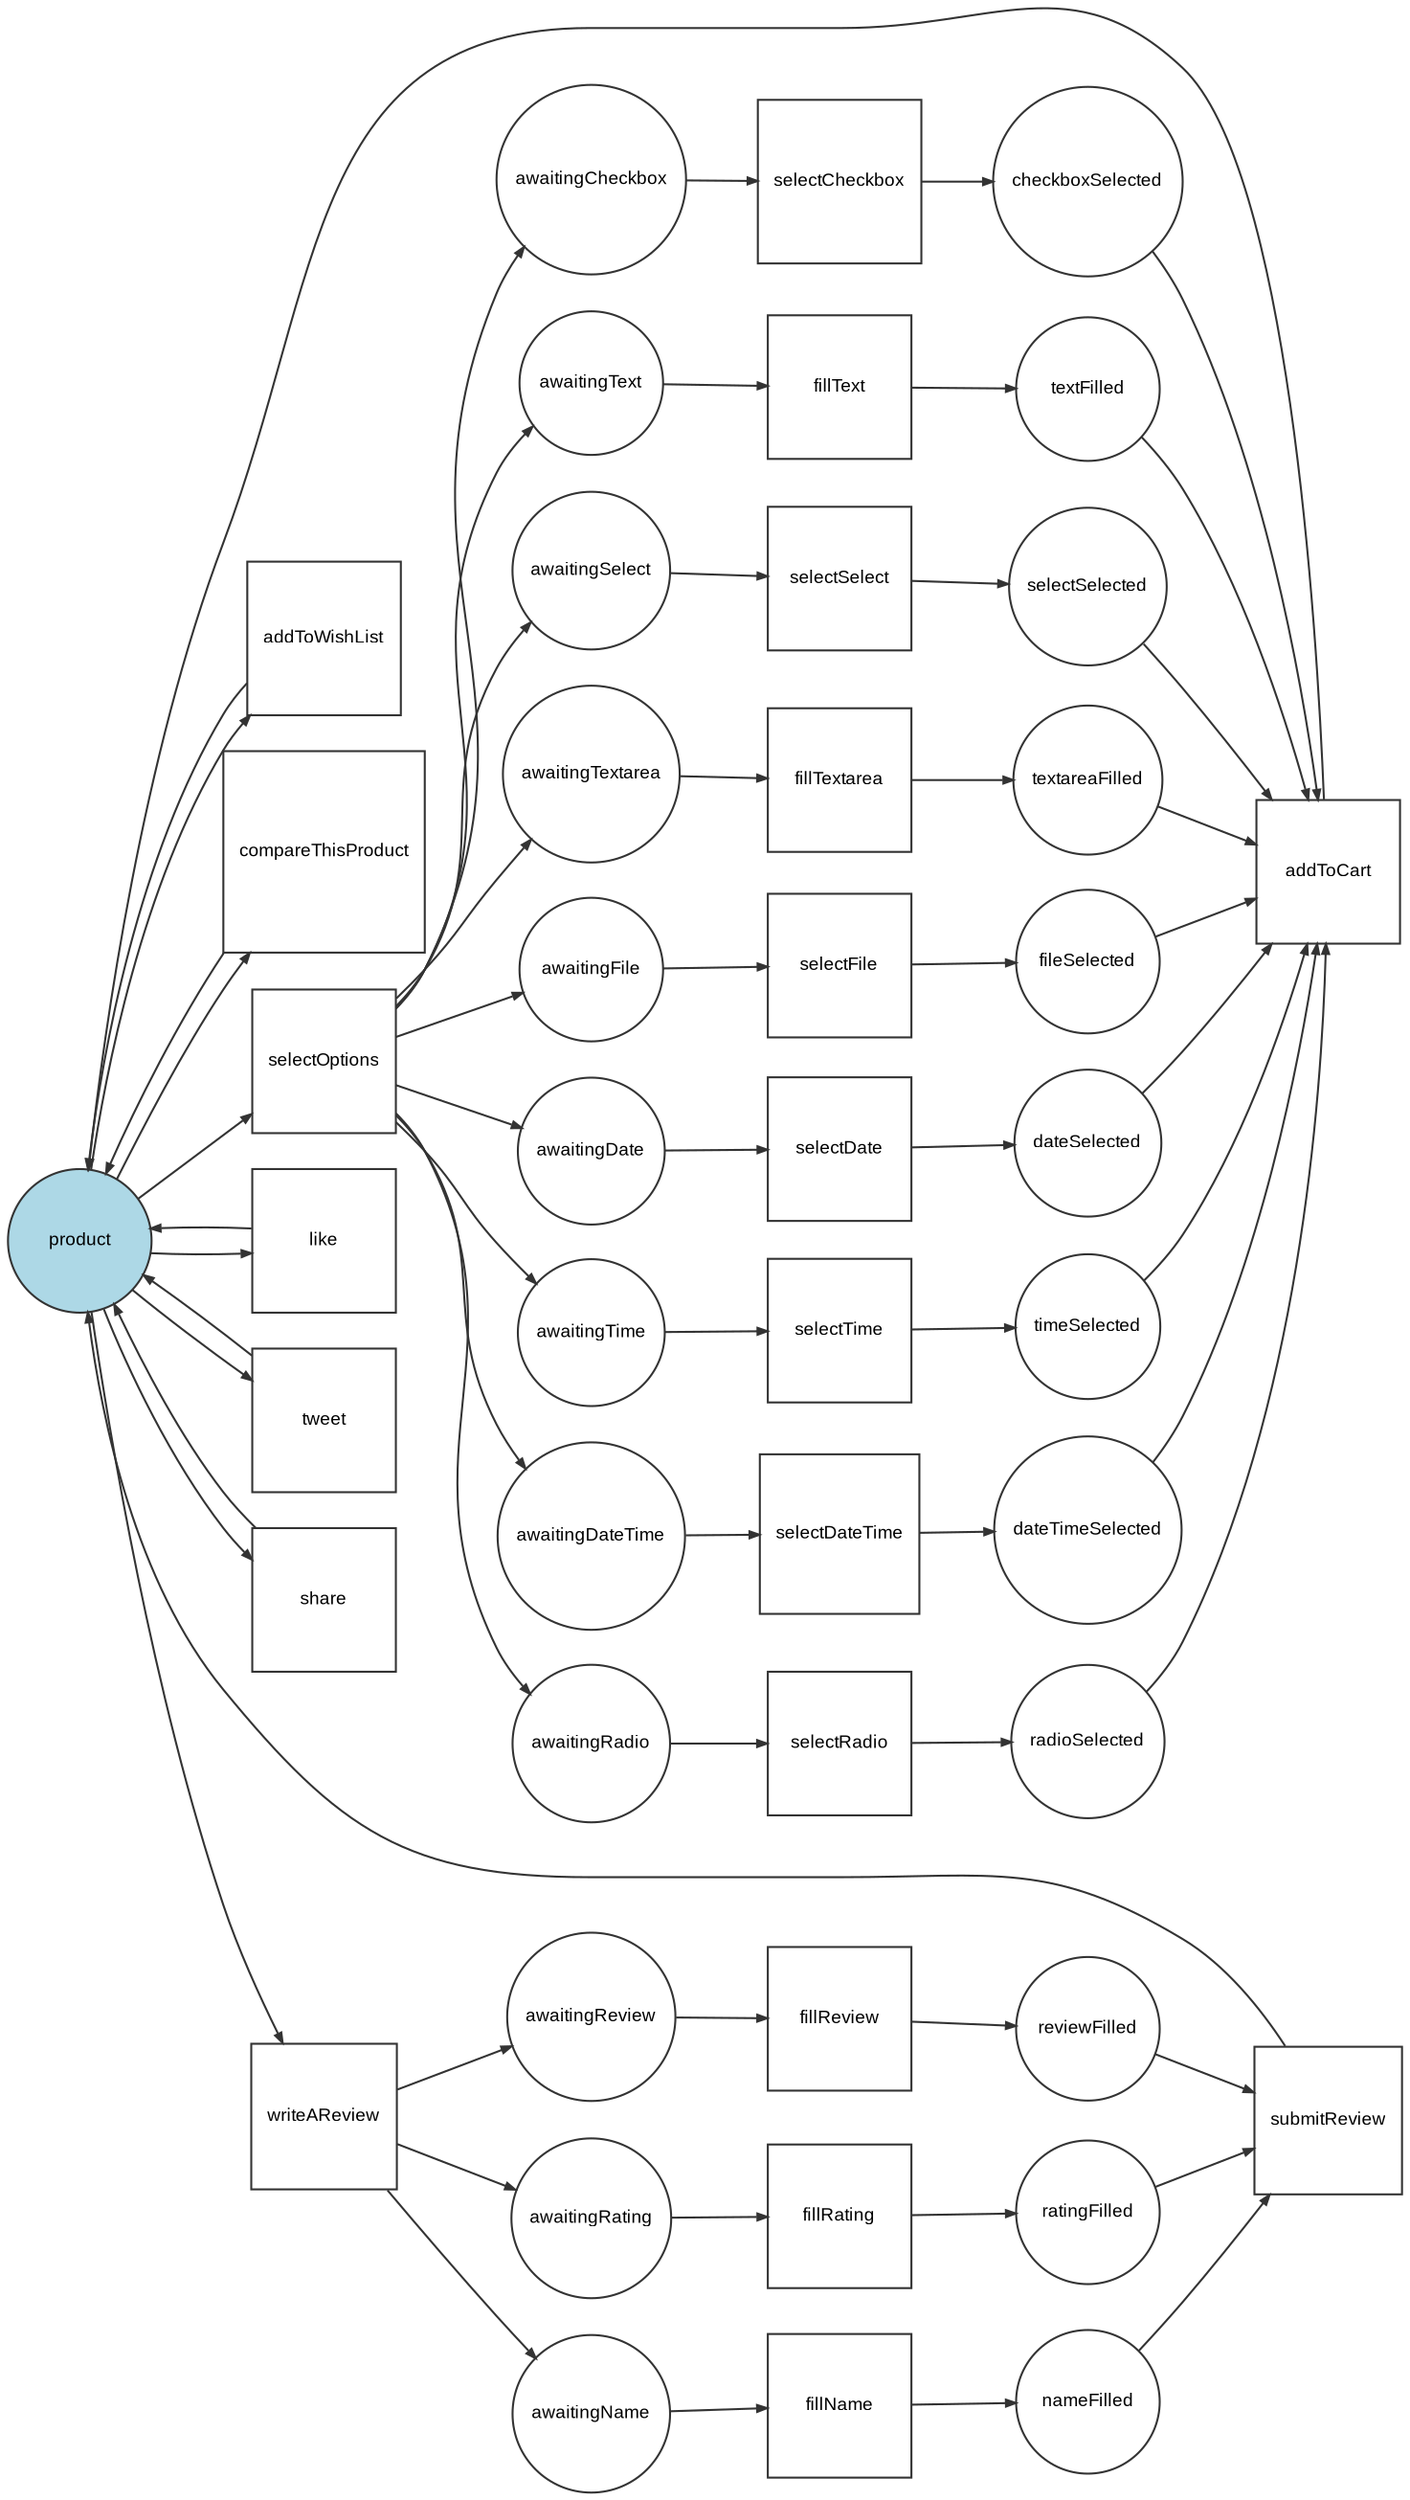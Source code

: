 digraph workflow {
  ratio="compress" rankdir="LR" label=""
  node [fontsize="9" fontname="Arial" color="#333333" fillcolor="lightblue" fixedsize="false" width="1"];
  edge [fontsize="9" fontname="Arial" color="#333333" arrowhead="normal" arrowsize="0.5"];

  place_38a007151abe87cc01a5b6e9cc418e85286e2087 [label="product", shape=circle, style="filled"];
  place_014dc4496980b4344da97db2cd755e86445ebea3 [label="awaitingRadio", shape=circle];
  place_3f0cb80277a42c5ac12bd60c8c80ef8bf565ac0c [label="awaitingCheckbox", shape=circle];
  place_8cd7dc8ce9c86dd25082d4485f8cf72f5715fab9 [label="awaitingText", shape=circle];
  place_185fc1cb68d6fe6c9af31d54f474f89840046229 [label="awaitingSelect", shape=circle];
  place_5c8622561b8bf77ee015562c970fa2ae268b5ad8 [label="awaitingTextarea", shape=circle];
  place_ccf3d66af91c5c3a44adf83eeef61a8ae97d4060 [label="awaitingFile", shape=circle];
  place_623d34e8be4edac3c22762936fd0f5971042425d [label="awaitingDate", shape=circle];
  place_54610e24abad00b2c8364f24febee6726ed46c03 [label="awaitingTime", shape=circle];
  place_16f84e0710e3ebbc8a9fac865003b502f1ffbc0e [label="awaitingDateTime", shape=circle];
  place_cc9eed965368b5700982b620d832a35966075152 [label="radioSelected", shape=circle];
  place_fe4cdb06d7f8dcb79ed1a0282b609fdb4ca673c3 [label="checkboxSelected", shape=circle];
  place_49ec220623b8eac86929572e64f06b7ee81e3493 [label="textFilled", shape=circle];
  place_3fef0a2b26d12d6a2ee05042167b5f112d718c20 [label="selectSelected", shape=circle];
  place_9285d441d1fd7f601fba0af8c6508b726d799678 [label="textareaFilled", shape=circle];
  place_93e542cd402399e7d7cf432bbc4333302f527467 [label="fileSelected", shape=circle];
  place_8fc0c21f34f0dd28da7adce618b4b5ca0343e796 [label="dateSelected", shape=circle];
  place_d7dbca12e08213386168d088bafd2d353860cb2c [label="timeSelected", shape=circle];
  place_5f4fff989cd1411f0d2a92304b9bea6cab3148ff [label="dateTimeSelected", shape=circle];
  place_5d4f5715106662522d4a0f023b694dbb39461f37 [label="awaitingName", shape=circle];
  place_ddeb1f70d8daddcf1c9258d3e7c342a007ec5b59 [label="awaitingReview", shape=circle];
  place_782e0da0a94669ea240b3524be242573322f9247 [label="awaitingRating", shape=circle];
  place_e449e0c56de05af2efe501abc61d87a2a639c54d [label="nameFilled", shape=circle];
  place_8b548edb4b0236d34ce576c9aa0b3ff848ef5260 [label="reviewFilled", shape=circle];
  place_57d6cb98c3084c1610897701a993cbc7a83c01bf [label="ratingFilled", shape=circle];
  transition_447dc970659a9927b5a8e66c137b343bacf6bdb2 [label="selectOptions", shape=box, shape="box", regular="1"];
  transition_9ba2da967003f52c7f6d71871b618cc61d6dcd05 [label="selectRadio", shape=box, shape="box", regular="1"];
  transition_0c4066aeeb3099a2ca6c2c1d1f0e1e626388431c [label="selectCheckbox", shape=box, shape="box", regular="1"];
  transition_53f669eb72331c3f6921d2950e8795bb6651c67a [label="fillText", shape=box, shape="box", regular="1"];
  transition_c75932b067bb452001e6a06cbed163104fd62500 [label="selectSelect", shape=box, shape="box", regular="1"];
  transition_43a640c215cf7422cf2497da69f3a66ad5a5d8c8 [label="fillTextarea", shape=box, shape="box", regular="1"];
  transition_8211fc0a7d5587e88e317fe7de3e2433ea69112f [label="selectFile", shape=box, shape="box", regular="1"];
  transition_ef7539eb3b4e4aebf9fbde2d93e30c3730f5d37f [label="selectDate", shape=box, shape="box", regular="1"];
  transition_2cdccca05066f0b2987ee9ebbbbe5200d9442eae [label="selectTime", shape=box, shape="box", regular="1"];
  transition_34394ad8681c764d20fff13db8193c8204578acb [label="selectDateTime", shape=box, shape="box", regular="1"];
  transition_13a4fa549b70742b5792a7c7b99808c80a888920 [label="addToCart", shape=box, shape="box", regular="1"];
  transition_4260abb650c2b32841582e26079485779a809e52 [label="addToWishList", shape=box, shape="box", regular="1"];
  transition_58c07ce9a504f0912cd428648dd6707cdb507c2a [label="compareThisProduct", shape=box, shape="box", regular="1"];
  transition_f3bfe2fccd86fe8f78803e0189ad0d2e5a12a4de [label="writeAReview", shape=box, shape="box", regular="1"];
  transition_5dcaf990d26807a59e65495a03c9010468c06d95 [label="fillName", shape=box, shape="box", regular="1"];
  transition_cb3553387d3ff43fc1006d1f8f5147ac0c27eaf1 [label="fillReview", shape=box, shape="box", regular="1"];
  transition_194a6f1382da8ee35e65c223dd0fcc12de359985 [label="fillRating", shape=box, shape="box", regular="1"];
  transition_52eb07aac79a96ce3deecf4edd523e8a4aee6c70 [label="submitReview", shape=box, shape="box", regular="1"];
  transition_c4eb7d7fea3c62a8db7078eb05a68993b456c503 [label="like", shape=box, shape="box", regular="1"];
  transition_d69a9e402bc21c27c2ae7140f264c66276bf0d5d [label="tweet", shape=box, shape="box", regular="1"];
  transition_aab90dfe8c6f152a4fb071f5f4f9df804626e6ab [label="share", shape=box, shape="box", regular="1"];
  place_38a007151abe87cc01a5b6e9cc418e85286e2087 -> transition_447dc970659a9927b5a8e66c137b343bacf6bdb2 [style="solid"];
  transition_447dc970659a9927b5a8e66c137b343bacf6bdb2 -> place_014dc4496980b4344da97db2cd755e86445ebea3 [style="solid"];
  transition_447dc970659a9927b5a8e66c137b343bacf6bdb2 -> place_3f0cb80277a42c5ac12bd60c8c80ef8bf565ac0c [style="solid"];
  transition_447dc970659a9927b5a8e66c137b343bacf6bdb2 -> place_8cd7dc8ce9c86dd25082d4485f8cf72f5715fab9 [style="solid"];
  transition_447dc970659a9927b5a8e66c137b343bacf6bdb2 -> place_185fc1cb68d6fe6c9af31d54f474f89840046229 [style="solid"];
  transition_447dc970659a9927b5a8e66c137b343bacf6bdb2 -> place_5c8622561b8bf77ee015562c970fa2ae268b5ad8 [style="solid"];
  transition_447dc970659a9927b5a8e66c137b343bacf6bdb2 -> place_ccf3d66af91c5c3a44adf83eeef61a8ae97d4060 [style="solid"];
  transition_447dc970659a9927b5a8e66c137b343bacf6bdb2 -> place_623d34e8be4edac3c22762936fd0f5971042425d [style="solid"];
  transition_447dc970659a9927b5a8e66c137b343bacf6bdb2 -> place_54610e24abad00b2c8364f24febee6726ed46c03 [style="solid"];
  transition_447dc970659a9927b5a8e66c137b343bacf6bdb2 -> place_16f84e0710e3ebbc8a9fac865003b502f1ffbc0e [style="solid"];
  place_014dc4496980b4344da97db2cd755e86445ebea3 -> transition_9ba2da967003f52c7f6d71871b618cc61d6dcd05 [style="solid"];
  transition_9ba2da967003f52c7f6d71871b618cc61d6dcd05 -> place_cc9eed965368b5700982b620d832a35966075152 [style="solid"];
  place_3f0cb80277a42c5ac12bd60c8c80ef8bf565ac0c -> transition_0c4066aeeb3099a2ca6c2c1d1f0e1e626388431c [style="solid"];
  transition_0c4066aeeb3099a2ca6c2c1d1f0e1e626388431c -> place_fe4cdb06d7f8dcb79ed1a0282b609fdb4ca673c3 [style="solid"];
  place_8cd7dc8ce9c86dd25082d4485f8cf72f5715fab9 -> transition_53f669eb72331c3f6921d2950e8795bb6651c67a [style="solid"];
  transition_53f669eb72331c3f6921d2950e8795bb6651c67a -> place_49ec220623b8eac86929572e64f06b7ee81e3493 [style="solid"];
  place_185fc1cb68d6fe6c9af31d54f474f89840046229 -> transition_c75932b067bb452001e6a06cbed163104fd62500 [style="solid"];
  transition_c75932b067bb452001e6a06cbed163104fd62500 -> place_3fef0a2b26d12d6a2ee05042167b5f112d718c20 [style="solid"];
  place_5c8622561b8bf77ee015562c970fa2ae268b5ad8 -> transition_43a640c215cf7422cf2497da69f3a66ad5a5d8c8 [style="solid"];
  transition_43a640c215cf7422cf2497da69f3a66ad5a5d8c8 -> place_9285d441d1fd7f601fba0af8c6508b726d799678 [style="solid"];
  place_ccf3d66af91c5c3a44adf83eeef61a8ae97d4060 -> transition_8211fc0a7d5587e88e317fe7de3e2433ea69112f [style="solid"];
  transition_8211fc0a7d5587e88e317fe7de3e2433ea69112f -> place_93e542cd402399e7d7cf432bbc4333302f527467 [style="solid"];
  place_623d34e8be4edac3c22762936fd0f5971042425d -> transition_ef7539eb3b4e4aebf9fbde2d93e30c3730f5d37f [style="solid"];
  transition_ef7539eb3b4e4aebf9fbde2d93e30c3730f5d37f -> place_8fc0c21f34f0dd28da7adce618b4b5ca0343e796 [style="solid"];
  place_54610e24abad00b2c8364f24febee6726ed46c03 -> transition_2cdccca05066f0b2987ee9ebbbbe5200d9442eae [style="solid"];
  transition_2cdccca05066f0b2987ee9ebbbbe5200d9442eae -> place_d7dbca12e08213386168d088bafd2d353860cb2c [style="solid"];
  place_16f84e0710e3ebbc8a9fac865003b502f1ffbc0e -> transition_34394ad8681c764d20fff13db8193c8204578acb [style="solid"];
  transition_34394ad8681c764d20fff13db8193c8204578acb -> place_5f4fff989cd1411f0d2a92304b9bea6cab3148ff [style="solid"];
  place_cc9eed965368b5700982b620d832a35966075152 -> transition_13a4fa549b70742b5792a7c7b99808c80a888920 [style="solid"];
  place_fe4cdb06d7f8dcb79ed1a0282b609fdb4ca673c3 -> transition_13a4fa549b70742b5792a7c7b99808c80a888920 [style="solid"];
  place_49ec220623b8eac86929572e64f06b7ee81e3493 -> transition_13a4fa549b70742b5792a7c7b99808c80a888920 [style="solid"];
  place_3fef0a2b26d12d6a2ee05042167b5f112d718c20 -> transition_13a4fa549b70742b5792a7c7b99808c80a888920 [style="solid"];
  place_9285d441d1fd7f601fba0af8c6508b726d799678 -> transition_13a4fa549b70742b5792a7c7b99808c80a888920 [style="solid"];
  place_93e542cd402399e7d7cf432bbc4333302f527467 -> transition_13a4fa549b70742b5792a7c7b99808c80a888920 [style="solid"];
  place_8fc0c21f34f0dd28da7adce618b4b5ca0343e796 -> transition_13a4fa549b70742b5792a7c7b99808c80a888920 [style="solid"];
  place_d7dbca12e08213386168d088bafd2d353860cb2c -> transition_13a4fa549b70742b5792a7c7b99808c80a888920 [style="solid"];
  place_5f4fff989cd1411f0d2a92304b9bea6cab3148ff -> transition_13a4fa549b70742b5792a7c7b99808c80a888920 [style="solid"];
  transition_13a4fa549b70742b5792a7c7b99808c80a888920 -> place_38a007151abe87cc01a5b6e9cc418e85286e2087 [style="solid"];
  place_38a007151abe87cc01a5b6e9cc418e85286e2087 -> transition_4260abb650c2b32841582e26079485779a809e52 [style="solid"];
  transition_4260abb650c2b32841582e26079485779a809e52 -> place_38a007151abe87cc01a5b6e9cc418e85286e2087 [style="solid"];
  place_38a007151abe87cc01a5b6e9cc418e85286e2087 -> transition_58c07ce9a504f0912cd428648dd6707cdb507c2a [style="solid"];
  transition_58c07ce9a504f0912cd428648dd6707cdb507c2a -> place_38a007151abe87cc01a5b6e9cc418e85286e2087 [style="solid"];
  place_38a007151abe87cc01a5b6e9cc418e85286e2087 -> transition_f3bfe2fccd86fe8f78803e0189ad0d2e5a12a4de [style="solid"];
  transition_f3bfe2fccd86fe8f78803e0189ad0d2e5a12a4de -> place_5d4f5715106662522d4a0f023b694dbb39461f37 [style="solid"];
  transition_f3bfe2fccd86fe8f78803e0189ad0d2e5a12a4de -> place_ddeb1f70d8daddcf1c9258d3e7c342a007ec5b59 [style="solid"];
  transition_f3bfe2fccd86fe8f78803e0189ad0d2e5a12a4de -> place_782e0da0a94669ea240b3524be242573322f9247 [style="solid"];
  place_5d4f5715106662522d4a0f023b694dbb39461f37 -> transition_5dcaf990d26807a59e65495a03c9010468c06d95 [style="solid"];
  transition_5dcaf990d26807a59e65495a03c9010468c06d95 -> place_e449e0c56de05af2efe501abc61d87a2a639c54d [style="solid"];
  place_ddeb1f70d8daddcf1c9258d3e7c342a007ec5b59 -> transition_cb3553387d3ff43fc1006d1f8f5147ac0c27eaf1 [style="solid"];
  transition_cb3553387d3ff43fc1006d1f8f5147ac0c27eaf1 -> place_8b548edb4b0236d34ce576c9aa0b3ff848ef5260 [style="solid"];
  place_782e0da0a94669ea240b3524be242573322f9247 -> transition_194a6f1382da8ee35e65c223dd0fcc12de359985 [style="solid"];
  transition_194a6f1382da8ee35e65c223dd0fcc12de359985 -> place_57d6cb98c3084c1610897701a993cbc7a83c01bf [style="solid"];
  place_e449e0c56de05af2efe501abc61d87a2a639c54d -> transition_52eb07aac79a96ce3deecf4edd523e8a4aee6c70 [style="solid"];
  place_8b548edb4b0236d34ce576c9aa0b3ff848ef5260 -> transition_52eb07aac79a96ce3deecf4edd523e8a4aee6c70 [style="solid"];
  place_57d6cb98c3084c1610897701a993cbc7a83c01bf -> transition_52eb07aac79a96ce3deecf4edd523e8a4aee6c70 [style="solid"];
  transition_52eb07aac79a96ce3deecf4edd523e8a4aee6c70 -> place_38a007151abe87cc01a5b6e9cc418e85286e2087 [style="solid"];
  place_38a007151abe87cc01a5b6e9cc418e85286e2087 -> transition_c4eb7d7fea3c62a8db7078eb05a68993b456c503 [style="solid"];
  transition_c4eb7d7fea3c62a8db7078eb05a68993b456c503 -> place_38a007151abe87cc01a5b6e9cc418e85286e2087 [style="solid"];
  place_38a007151abe87cc01a5b6e9cc418e85286e2087 -> transition_d69a9e402bc21c27c2ae7140f264c66276bf0d5d [style="solid"];
  transition_d69a9e402bc21c27c2ae7140f264c66276bf0d5d -> place_38a007151abe87cc01a5b6e9cc418e85286e2087 [style="solid"];
  place_38a007151abe87cc01a5b6e9cc418e85286e2087 -> transition_aab90dfe8c6f152a4fb071f5f4f9df804626e6ab [style="solid"];
  transition_aab90dfe8c6f152a4fb071f5f4f9df804626e6ab -> place_38a007151abe87cc01a5b6e9cc418e85286e2087 [style="solid"];
}

